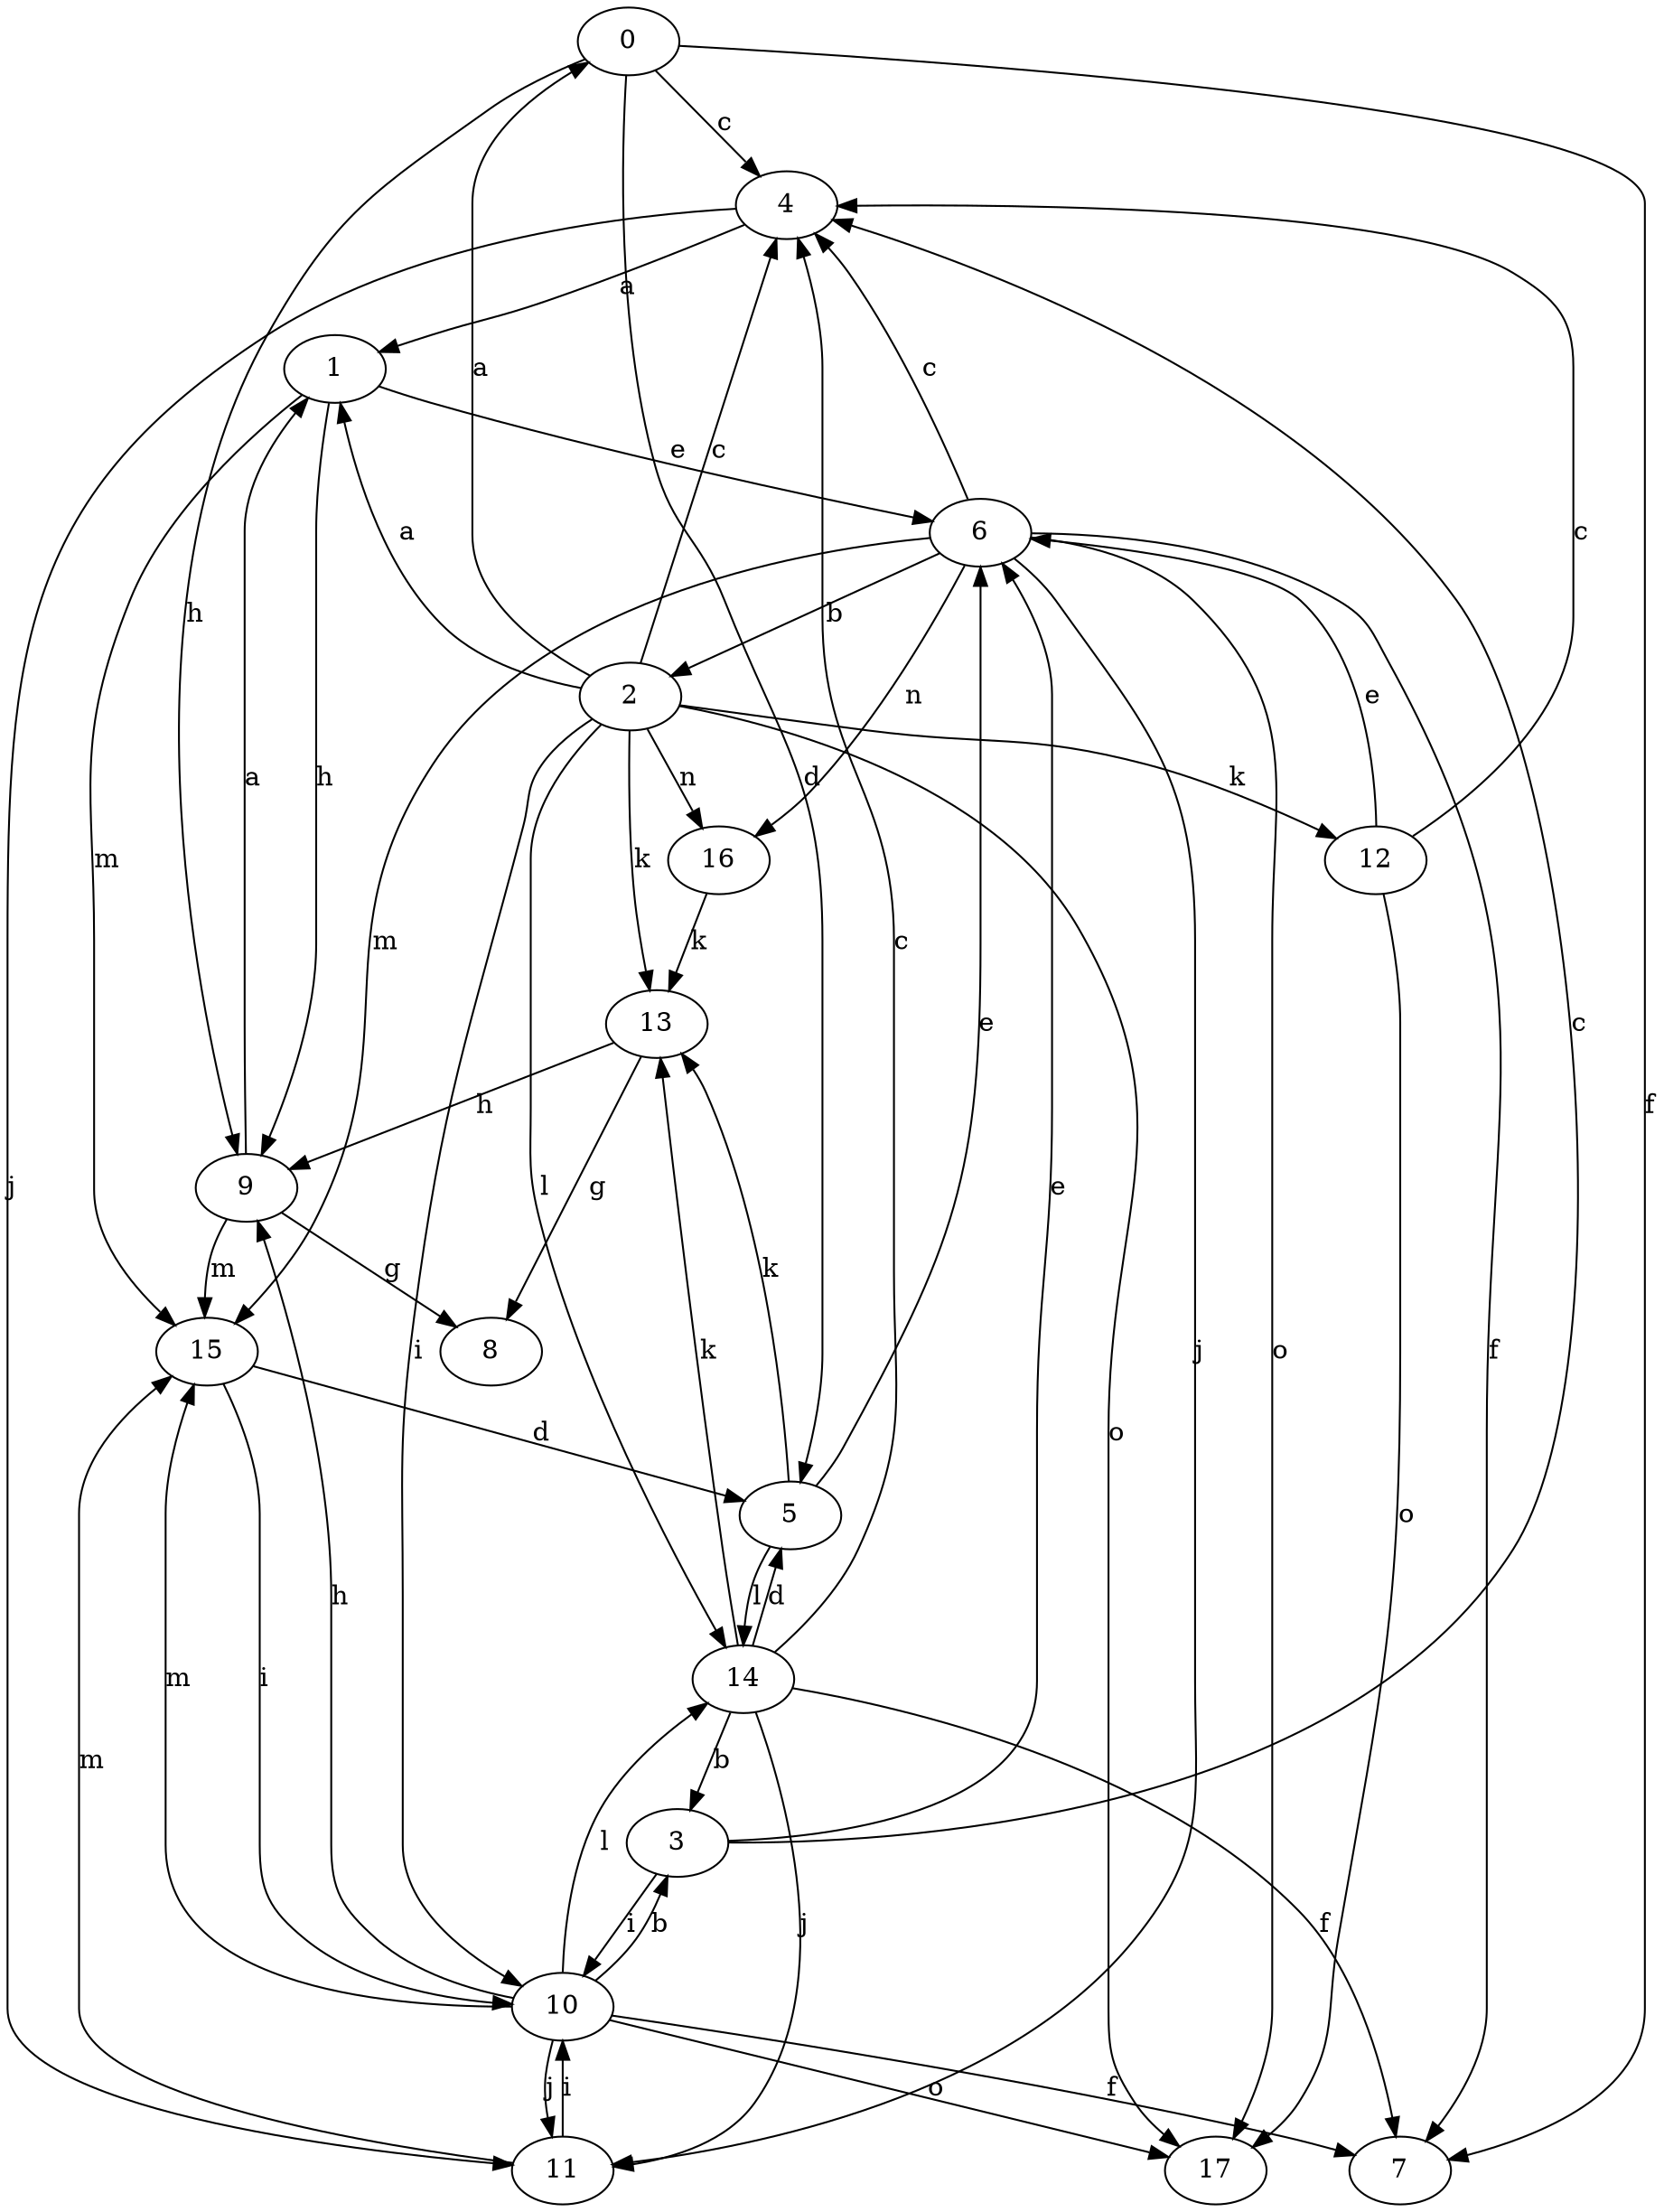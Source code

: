 strict digraph  {
0;
1;
2;
3;
4;
5;
6;
7;
8;
9;
10;
11;
12;
13;
14;
15;
16;
17;
0 -> 4  [label=c];
0 -> 5  [label=d];
0 -> 7  [label=f];
0 -> 9  [label=h];
1 -> 6  [label=e];
1 -> 9  [label=h];
1 -> 15  [label=m];
2 -> 0  [label=a];
2 -> 1  [label=a];
2 -> 4  [label=c];
2 -> 10  [label=i];
2 -> 12  [label=k];
2 -> 13  [label=k];
2 -> 14  [label=l];
2 -> 16  [label=n];
2 -> 17  [label=o];
3 -> 4  [label=c];
3 -> 6  [label=e];
3 -> 10  [label=i];
4 -> 1  [label=a];
4 -> 11  [label=j];
5 -> 6  [label=e];
5 -> 13  [label=k];
5 -> 14  [label=l];
6 -> 2  [label=b];
6 -> 4  [label=c];
6 -> 7  [label=f];
6 -> 11  [label=j];
6 -> 15  [label=m];
6 -> 16  [label=n];
6 -> 17  [label=o];
9 -> 1  [label=a];
9 -> 8  [label=g];
9 -> 15  [label=m];
10 -> 3  [label=b];
10 -> 7  [label=f];
10 -> 9  [label=h];
10 -> 11  [label=j];
10 -> 14  [label=l];
10 -> 15  [label=m];
10 -> 17  [label=o];
11 -> 10  [label=i];
11 -> 15  [label=m];
12 -> 4  [label=c];
12 -> 6  [label=e];
12 -> 17  [label=o];
13 -> 8  [label=g];
13 -> 9  [label=h];
14 -> 3  [label=b];
14 -> 4  [label=c];
14 -> 5  [label=d];
14 -> 7  [label=f];
14 -> 11  [label=j];
14 -> 13  [label=k];
15 -> 5  [label=d];
15 -> 10  [label=i];
16 -> 13  [label=k];
}
